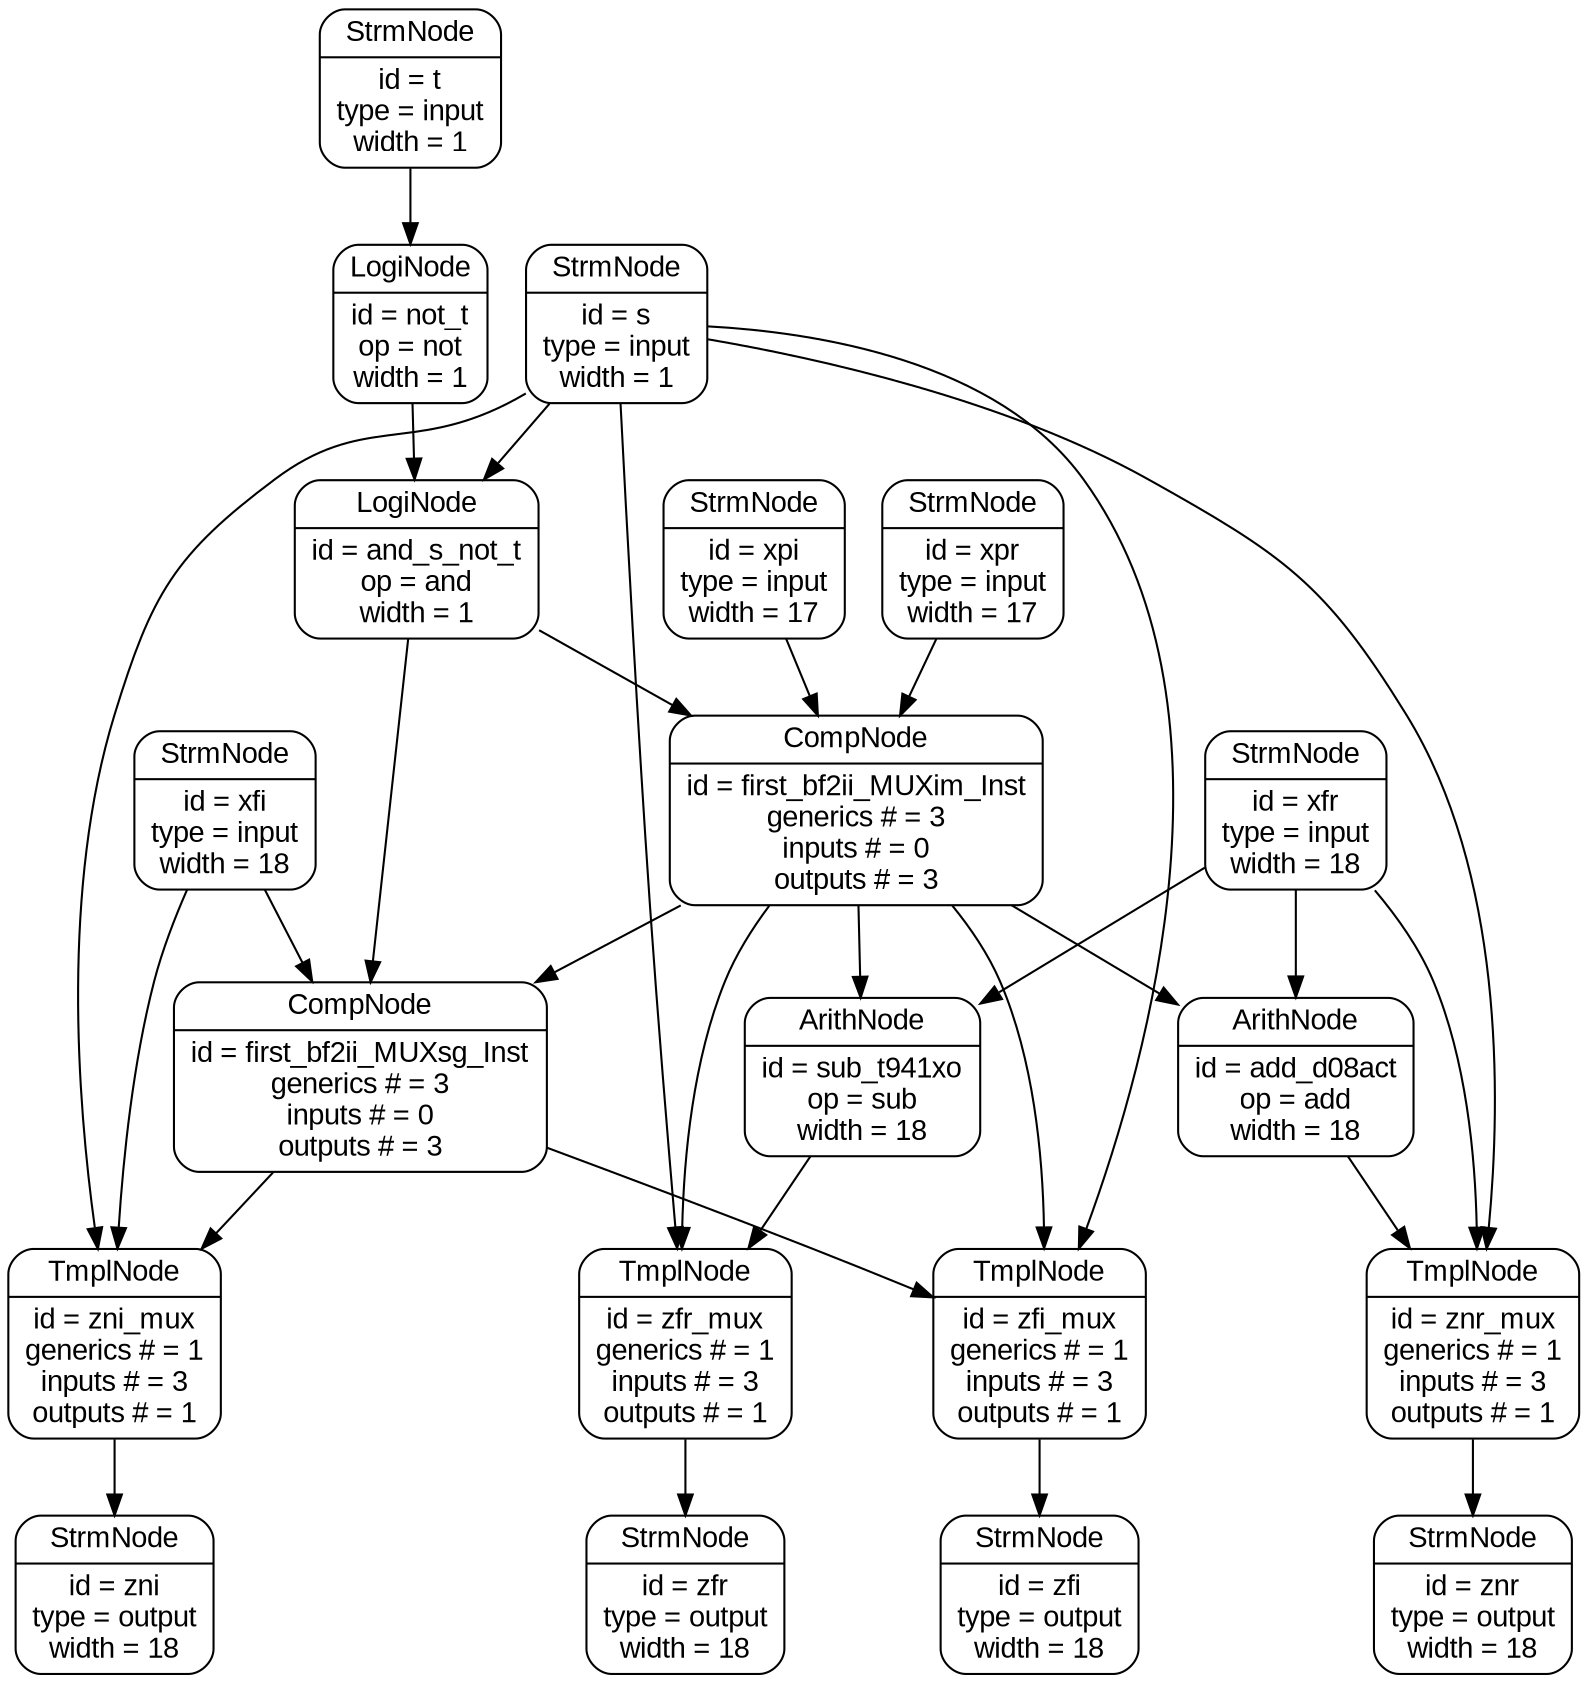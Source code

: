 digraph {
	graph [fontname = Arial, margin = 0, dpi = 600]
	and_s_not_t -> first_bf2ii_MUXsg_Inst
	zfr_mux [label = "{{TmplNode}|id = zfr_mux\ngenerics # = 1\ninputs # = 3\noutputs # = 1}", fontname = Arial, shape = Mrecord]
	first_bf2ii_MUXsg_Inst -> zfi_mux
	xfr -> znr_mux
	first_bf2ii_MUXim_Inst [label = "{{CompNode}|id = first_bf2ii_MUXim_Inst\ngenerics # = 3\ninputs # = 0\noutputs # = 3}", fontname = Arial, shape = Mrecord]
	zfi_mux [label = "{{TmplNode}|id = zfi_mux\ngenerics # = 1\ninputs # = 3\noutputs # = 1}", fontname = Arial, shape = Mrecord]
	xfr [label = "{{StrmNode}|id = xfr\ntype = input\nwidth = 18}", fontname = Arial, shape = Mrecord]
	s -> zfr_mux
	first_bf2ii_MUXim_Inst -> add_d08act
	zni_mux [label = "{{TmplNode}|id = zni_mux\ngenerics # = 1\ninputs # = 3\noutputs # = 1}", fontname = Arial, shape = Mrecord]
	add_d08act [label = "{{ArithNode}|id = add_d08act\nop = add\nwidth = 18}", fontname = Arial, shape = Mrecord]
	zfr_mux -> zfr
	xpi [label = "{{StrmNode}|id = xpi\ntype = input\nwidth = 17}", fontname = Arial, shape = Mrecord]
	s [label = "{{StrmNode}|id = s\ntype = input\nwidth = 1}", fontname = Arial, shape = Mrecord]
	xfi [label = "{{StrmNode}|id = xfi\ntype = input\nwidth = 18}", fontname = Arial, shape = Mrecord]
	t -> not_t
	first_bf2ii_MUXsg_Inst -> zni_mux
	xfi -> first_bf2ii_MUXsg_Inst
	t [label = "{{StrmNode}|id = t\ntype = input\nwidth = 1}", fontname = Arial, shape = Mrecord]
	zfi [label = "{{StrmNode}|id = zfi\ntype = output\nwidth = 18}", fontname = Arial, shape = Mrecord]
	xpr [label = "{{StrmNode}|id = xpr\ntype = input\nwidth = 17}", fontname = Arial, shape = Mrecord]
	xpi -> first_bf2ii_MUXim_Inst
	xfr -> add_d08act
	s -> znr_mux
	zfr [label = "{{StrmNode}|id = zfr\ntype = output\nwidth = 18}", fontname = Arial, shape = Mrecord]
	sub_t941xo [label = "{{ArithNode}|id = sub_t941xo\nop = sub\nwidth = 18}", fontname = Arial, shape = Mrecord]
	s -> zni_mux
	znr_mux -> znr
	zni [label = "{{StrmNode}|id = zni\ntype = output\nwidth = 18}", fontname = Arial, shape = Mrecord]
	first_bf2ii_MUXim_Inst -> zfr_mux
	znr [label = "{{StrmNode}|id = znr\ntype = output\nwidth = 18}", fontname = Arial, shape = Mrecord]
	zni_mux -> zni
	s -> and_s_not_t
	first_bf2ii_MUXim_Inst -> first_bf2ii_MUXsg_Inst
	and_s_not_t [label = "{{LogiNode}|id = and_s_not_t\nop = and\nwidth = 1}", fontname = Arial, shape = Mrecord]
	and_s_not_t -> first_bf2ii_MUXim_Inst
	first_bf2ii_MUXsg_Inst [label = "{{CompNode}|id = first_bf2ii_MUXsg_Inst\ngenerics # = 3\ninputs # = 0\noutputs # = 3}", fontname = Arial, shape = Mrecord]
	first_bf2ii_MUXim_Inst -> zfi_mux
	sub_t941xo -> zfr_mux
	s -> zfi_mux
	xfi -> zni_mux
	first_bf2ii_MUXim_Inst -> sub_t941xo
	add_d08act -> znr_mux
	not_t [label = "{{LogiNode}|id = not_t\nop = not\nwidth = 1}", fontname = Arial, shape = Mrecord]
	zfi_mux -> zfi
	xfr -> sub_t941xo
	znr_mux [label = "{{TmplNode}|id = znr_mux\ngenerics # = 1\ninputs # = 3\noutputs # = 1}", fontname = Arial, shape = Mrecord]
	not_t -> and_s_not_t
	xpr -> first_bf2ii_MUXim_Inst
}

